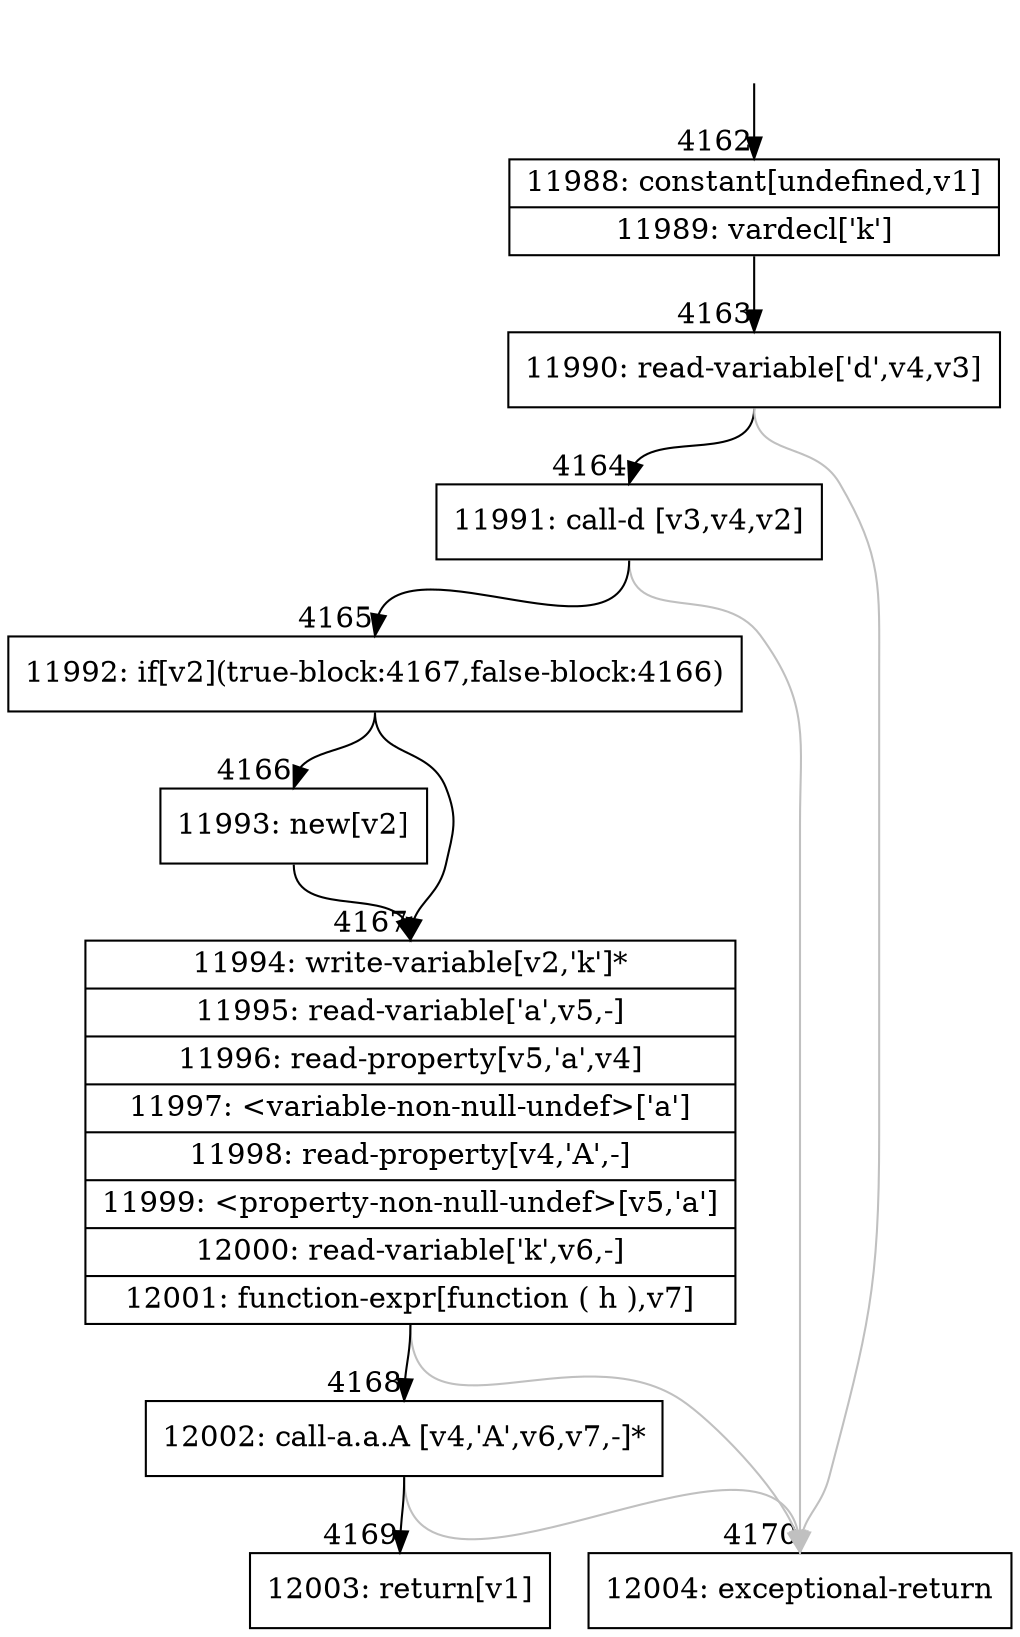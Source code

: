digraph {
rankdir="TD"
BB_entry346[shape=none,label=""];
BB_entry346 -> BB4162 [tailport=s, headport=n, headlabel="    4162"]
BB4162 [shape=record label="{11988: constant[undefined,v1]|11989: vardecl['k']}" ] 
BB4162 -> BB4163 [tailport=s, headport=n, headlabel="      4163"]
BB4163 [shape=record label="{11990: read-variable['d',v4,v3]}" ] 
BB4163 -> BB4164 [tailport=s, headport=n, headlabel="      4164"]
BB4163 -> BB4170 [tailport=s, headport=n, color=gray, headlabel="      4170"]
BB4164 [shape=record label="{11991: call-d [v3,v4,v2]}" ] 
BB4164 -> BB4165 [tailport=s, headport=n, headlabel="      4165"]
BB4164 -> BB4170 [tailport=s, headport=n, color=gray]
BB4165 [shape=record label="{11992: if[v2](true-block:4167,false-block:4166)}" ] 
BB4165 -> BB4167 [tailport=s, headport=n, headlabel="      4167"]
BB4165 -> BB4166 [tailport=s, headport=n, headlabel="      4166"]
BB4166 [shape=record label="{11993: new[v2]}" ] 
BB4166 -> BB4167 [tailport=s, headport=n]
BB4167 [shape=record label="{11994: write-variable[v2,'k']*|11995: read-variable['a',v5,-]|11996: read-property[v5,'a',v4]|11997: \<variable-non-null-undef\>['a']|11998: read-property[v4,'A',-]|11999: \<property-non-null-undef\>[v5,'a']|12000: read-variable['k',v6,-]|12001: function-expr[function ( h ),v7]}" ] 
BB4167 -> BB4168 [tailport=s, headport=n, headlabel="      4168"]
BB4167 -> BB4170 [tailport=s, headport=n, color=gray]
BB4168 [shape=record label="{12002: call-a.a.A [v4,'A',v6,v7,-]*}" ] 
BB4168 -> BB4169 [tailport=s, headport=n, headlabel="      4169"]
BB4168 -> BB4170 [tailport=s, headport=n, color=gray]
BB4169 [shape=record label="{12003: return[v1]}" ] 
BB4170 [shape=record label="{12004: exceptional-return}" ] 
}
